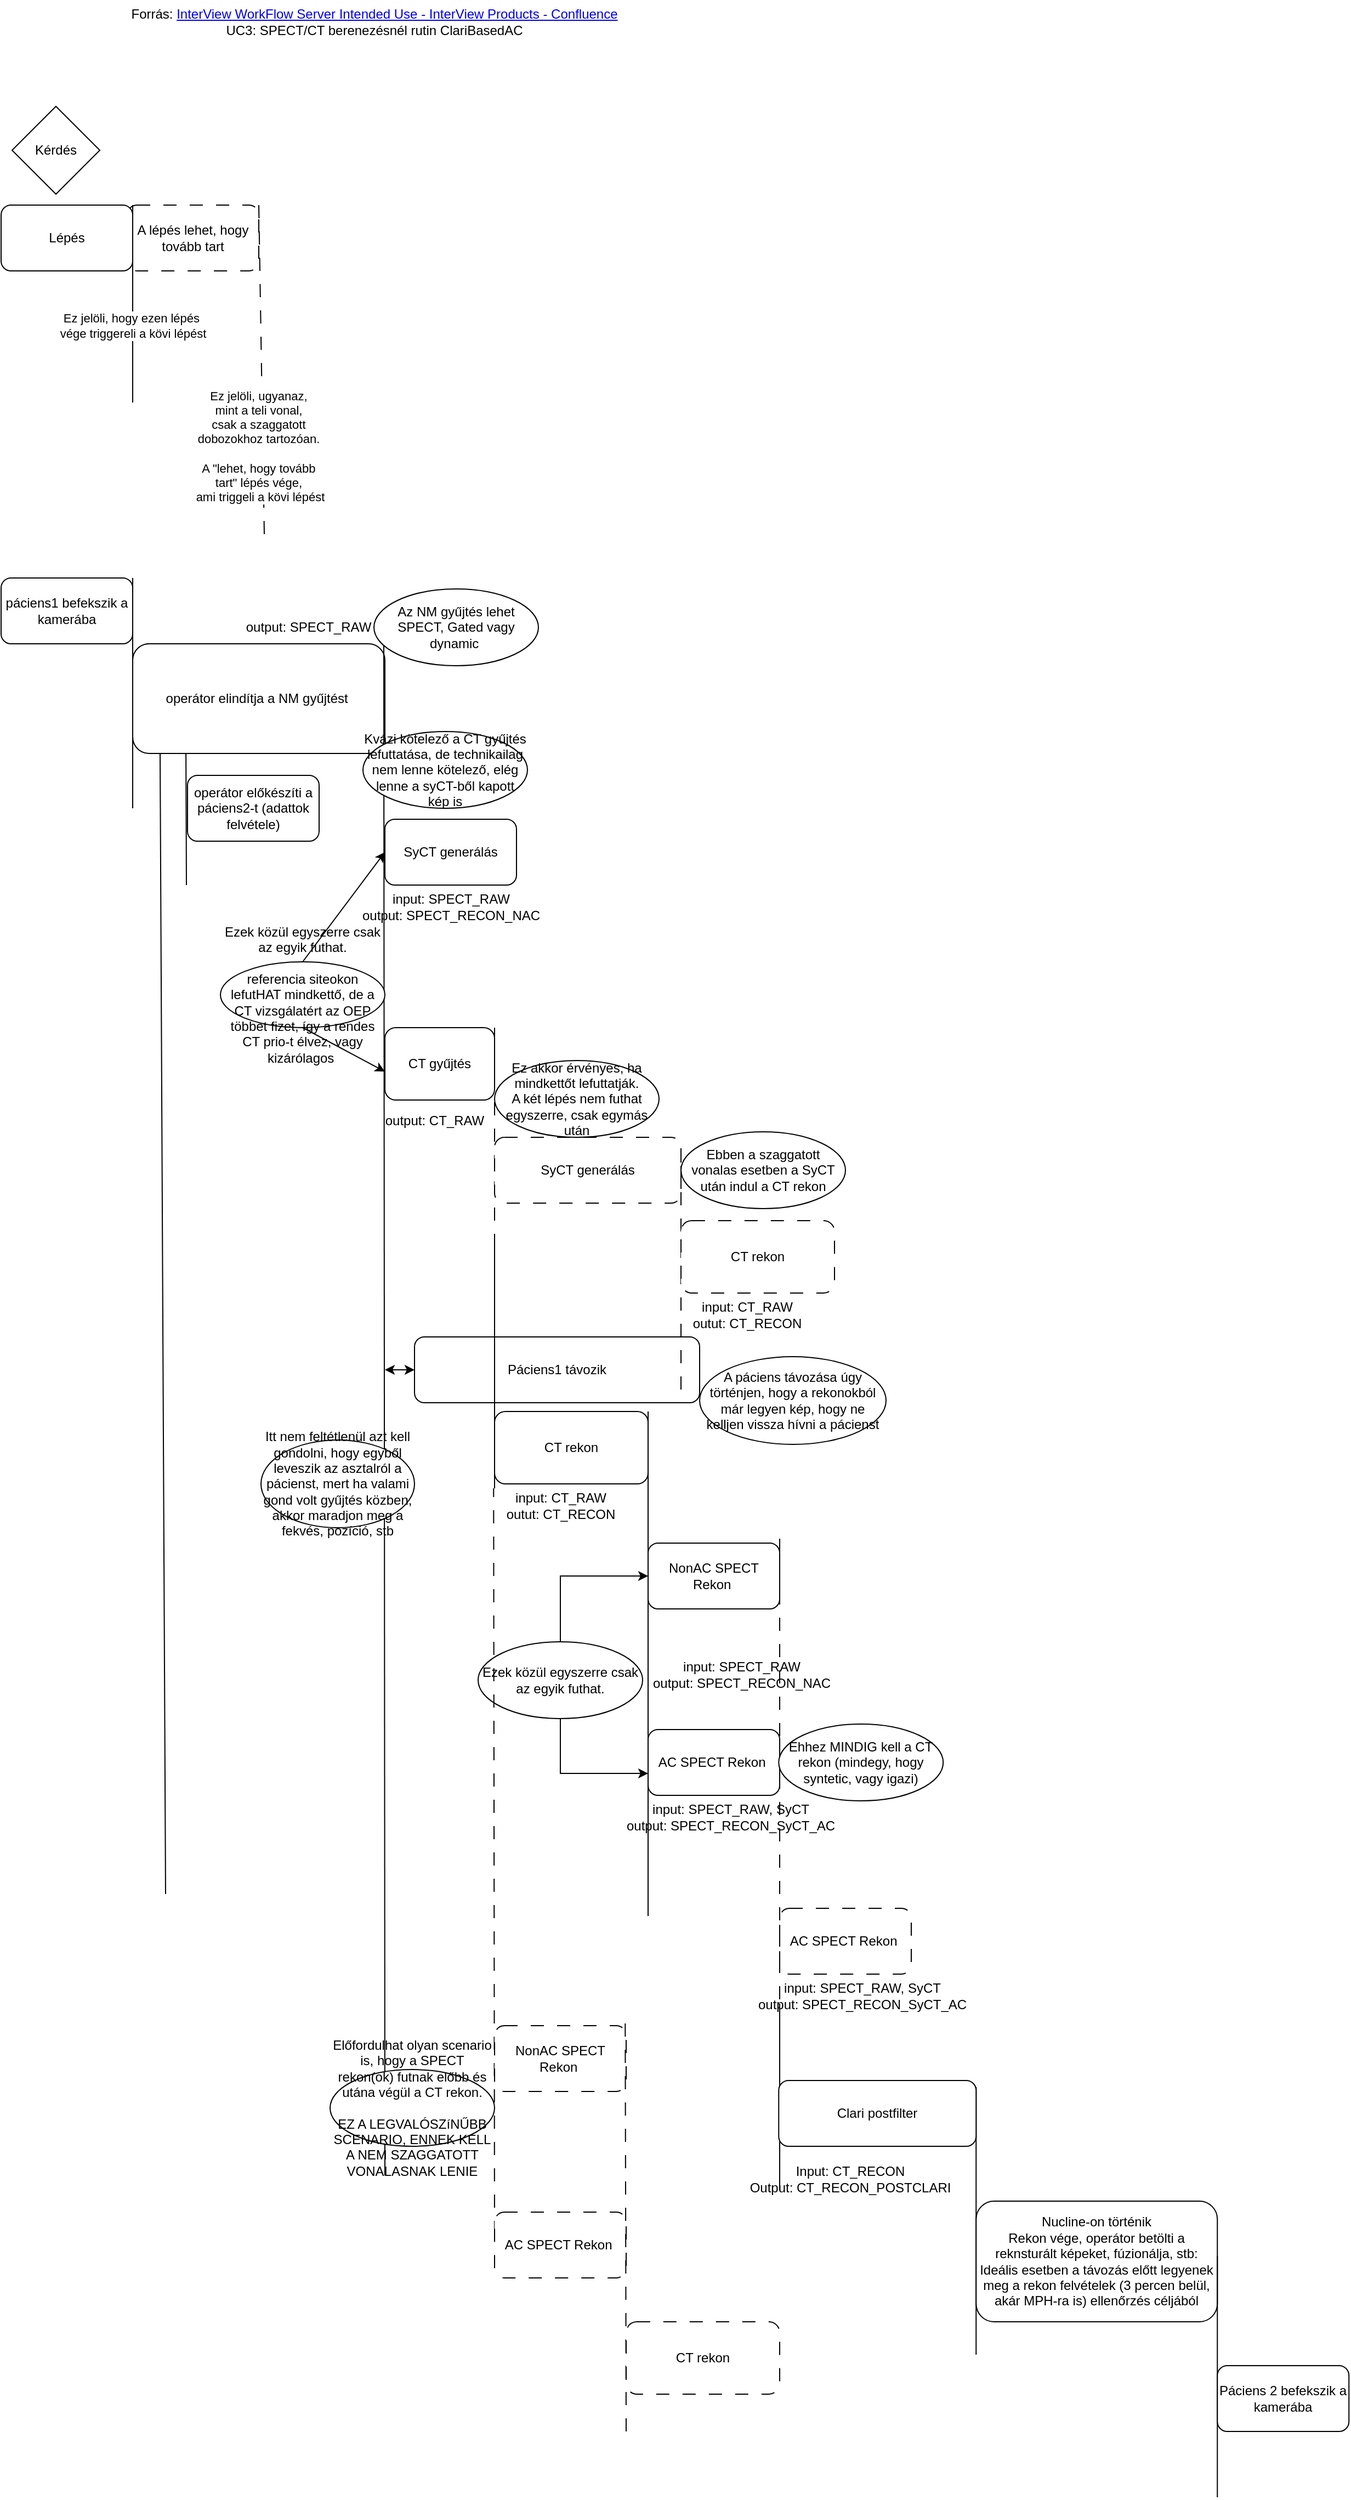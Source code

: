 <mxfile version="24.5.3" type="device">
  <diagram id="C5RBs43oDa-KdzZeNtuy" name="Page-1">
    <mxGraphModel dx="993" dy="696" grid="1" gridSize="10" guides="1" tooltips="1" connect="1" arrows="1" fold="1" page="1" pageScale="1" pageWidth="827" pageHeight="1169" math="0" shadow="0">
      <root>
        <mxCell id="WIyWlLk6GJQsqaUBKTNV-0" />
        <mxCell id="WIyWlLk6GJQsqaUBKTNV-1" parent="WIyWlLk6GJQsqaUBKTNV-0" />
        <mxCell id="XMgvpOPmqxMs5PxxD4ly-7" value="Forrás:&amp;nbsp;&lt;a href=&quot;https://confluence.mediso.com/pages/viewpage.action?pageId=334987753&quot;&gt;InterView WorkFlow Server Intended Use - InterView Products - Confluence&lt;/a&gt;&lt;div&gt;&lt;div&gt;UC3: SPECT/CT berenezésnél rutin ClariBasedAC&lt;/div&gt;&lt;/div&gt;" style="text;html=1;align=center;verticalAlign=middle;resizable=0;points=[];autosize=1;strokeColor=none;fillColor=none;" parent="WIyWlLk6GJQsqaUBKTNV-1" vertex="1">
          <mxGeometry x="125" y="13" width="470" height="40" as="geometry" />
        </mxCell>
        <mxCell id="XMgvpOPmqxMs5PxxD4ly-9" value="páciens1 befekszik a kamerába" style="rounded=1;whiteSpace=wrap;html=1;" parent="WIyWlLk6GJQsqaUBKTNV-1" vertex="1">
          <mxGeometry x="20" y="540" width="120" height="60" as="geometry" />
        </mxCell>
        <mxCell id="XMgvpOPmqxMs5PxxD4ly-10" value="" style="endArrow=none;html=1;rounded=0;entryX=1;entryY=0;entryDx=0;entryDy=0;" parent="WIyWlLk6GJQsqaUBKTNV-1" target="XMgvpOPmqxMs5PxxD4ly-9" edge="1">
          <mxGeometry width="50" height="50" relative="1" as="geometry">
            <mxPoint x="140" y="750" as="sourcePoint" />
            <mxPoint x="410" y="710" as="targetPoint" />
          </mxGeometry>
        </mxCell>
        <mxCell id="XMgvpOPmqxMs5PxxD4ly-11" value="&lt;div&gt;operátor elindítja a&amp;nbsp;NM&amp;nbsp;&lt;span style=&quot;background-color: initial;&quot;&gt;gyűjtést&amp;nbsp;&lt;/span&gt;&lt;/div&gt;" style="rounded=1;whiteSpace=wrap;html=1;" parent="WIyWlLk6GJQsqaUBKTNV-1" vertex="1">
          <mxGeometry x="140" y="600" width="230" height="100" as="geometry" />
        </mxCell>
        <mxCell id="XMgvpOPmqxMs5PxxD4ly-12" value="&lt;div&gt;operátor előkészíti a páciens2-t (adattok felvétele)&lt;/div&gt;" style="rounded=1;whiteSpace=wrap;html=1;" parent="WIyWlLk6GJQsqaUBKTNV-1" vertex="1">
          <mxGeometry x="190" y="720" width="120" height="60" as="geometry" />
        </mxCell>
        <mxCell id="XMgvpOPmqxMs5PxxD4ly-17" value="" style="endArrow=none;html=1;rounded=0;" parent="WIyWlLk6GJQsqaUBKTNV-1" edge="1">
          <mxGeometry width="50" height="50" relative="1" as="geometry">
            <mxPoint x="189" y="820" as="sourcePoint" />
            <mxPoint x="188.57" y="700" as="targetPoint" />
          </mxGeometry>
        </mxCell>
        <mxCell id="XMgvpOPmqxMs5PxxD4ly-18" value="A lépés lehet, hogy tovább tart" style="rounded=1;whiteSpace=wrap;html=1;dashed=1;dashPattern=12 12;" parent="WIyWlLk6GJQsqaUBKTNV-1" vertex="1">
          <mxGeometry x="135" y="200" width="120" height="60" as="geometry" />
        </mxCell>
        <mxCell id="XMgvpOPmqxMs5PxxD4ly-19" value="Kérdés" style="rhombus;whiteSpace=wrap;html=1;" parent="WIyWlLk6GJQsqaUBKTNV-1" vertex="1">
          <mxGeometry x="30" y="110" width="80" height="80" as="geometry" />
        </mxCell>
        <mxCell id="XMgvpOPmqxMs5PxxD4ly-20" value="Lépés" style="rounded=1;whiteSpace=wrap;html=1;" parent="WIyWlLk6GJQsqaUBKTNV-1" vertex="1">
          <mxGeometry x="20" y="200" width="120" height="60" as="geometry" />
        </mxCell>
        <mxCell id="XMgvpOPmqxMs5PxxD4ly-21" value="" style="endArrow=none;html=1;rounded=0;entryX=1;entryY=0;entryDx=0;entryDy=0;" parent="WIyWlLk6GJQsqaUBKTNV-1" target="XMgvpOPmqxMs5PxxD4ly-20" edge="1">
          <mxGeometry width="50" height="50" relative="1" as="geometry">
            <mxPoint x="140" y="380" as="sourcePoint" />
            <mxPoint x="140" y="310" as="targetPoint" />
          </mxGeometry>
        </mxCell>
        <mxCell id="XMgvpOPmqxMs5PxxD4ly-22" value="Ez jelöli, hogy ezen lépés&amp;nbsp;&lt;div&gt;vége triggereli a kövi lépést&lt;/div&gt;" style="edgeLabel;html=1;align=center;verticalAlign=middle;resizable=0;points=[];" parent="XMgvpOPmqxMs5PxxD4ly-21" vertex="1" connectable="0">
          <mxGeometry y="-3" relative="1" as="geometry">
            <mxPoint x="-3" y="20" as="offset" />
          </mxGeometry>
        </mxCell>
        <mxCell id="XMgvpOPmqxMs5PxxD4ly-23" value="" style="endArrow=none;html=1;rounded=0;dashed=1;dashPattern=12 12;" parent="WIyWlLk6GJQsqaUBKTNV-1" edge="1">
          <mxGeometry width="50" height="50" relative="1" as="geometry">
            <mxPoint x="260" y="500" as="sourcePoint" />
            <mxPoint x="255" y="200" as="targetPoint" />
          </mxGeometry>
        </mxCell>
        <mxCell id="XMgvpOPmqxMs5PxxD4ly-24" value="Ez jelöli, ugyanaz,&amp;nbsp;&lt;div&gt;mint a teli vonal,&amp;nbsp;&lt;div&gt;csak a szaggatott&amp;nbsp;&lt;/div&gt;&lt;div&gt;dobozokhoz tartozóan.&amp;nbsp;&lt;/div&gt;&lt;div&gt;&lt;br&gt;&lt;/div&gt;&lt;div&gt;A &quot;lehet, hogy tovább&amp;nbsp;&lt;/div&gt;&lt;div&gt;tart&quot; lépés vége,&amp;nbsp;&lt;/div&gt;&lt;div&gt;ami triggeli a kövi lépést&lt;/div&gt;&lt;/div&gt;" style="edgeLabel;html=1;align=center;verticalAlign=middle;resizable=0;points=[];" parent="XMgvpOPmqxMs5PxxD4ly-23" vertex="1" connectable="0">
          <mxGeometry y="-3" relative="1" as="geometry">
            <mxPoint x="-5" y="70" as="offset" />
          </mxGeometry>
        </mxCell>
        <mxCell id="IwbbAKYiuSTTEU75mQo1-29" style="edgeStyle=orthogonalEdgeStyle;rounded=0;orthogonalLoop=1;jettySize=auto;html=1;exitX=0;exitY=0.5;exitDx=0;exitDy=0;startArrow=classic;startFill=1;" parent="WIyWlLk6GJQsqaUBKTNV-1" source="XMgvpOPmqxMs5PxxD4ly-29" edge="1">
          <mxGeometry relative="1" as="geometry">
            <mxPoint x="370.0" y="1262.286" as="targetPoint" />
          </mxGeometry>
        </mxCell>
        <mxCell id="XMgvpOPmqxMs5PxxD4ly-29" value="Páciens1 távozik" style="rounded=1;whiteSpace=wrap;html=1;" parent="WIyWlLk6GJQsqaUBKTNV-1" vertex="1">
          <mxGeometry x="397" y="1232" width="260" height="60" as="geometry" />
        </mxCell>
        <mxCell id="XMgvpOPmqxMs5PxxD4ly-31" value="NonAC SPECT Rekon&amp;nbsp;" style="rounded=1;whiteSpace=wrap;html=1;" parent="WIyWlLk6GJQsqaUBKTNV-1" vertex="1">
          <mxGeometry x="610" y="1420" width="120" height="60" as="geometry" />
        </mxCell>
        <mxCell id="XMgvpOPmqxMs5PxxD4ly-32" value="" style="endArrow=none;html=1;rounded=0;entryX=1;entryY=0;entryDx=0;entryDy=0;" parent="WIyWlLk6GJQsqaUBKTNV-1" edge="1">
          <mxGeometry width="50" height="50" relative="1" as="geometry">
            <mxPoint x="909.13" y="2160" as="sourcePoint" />
            <mxPoint x="909.13" y="1916" as="targetPoint" />
          </mxGeometry>
        </mxCell>
        <mxCell id="XMgvpOPmqxMs5PxxD4ly-33" value="&lt;div&gt;Nucline-on történik&lt;/div&gt;Rekon vége, operátor betölti a reknsturált képeket, fúzionálja, stb: Ideális esetben a távozás előtt legyenek meg a rekon felvételek (3 percen belül, akár MPH-ra is) ellenőrzés céljából" style="rounded=1;whiteSpace=wrap;html=1;" parent="WIyWlLk6GJQsqaUBKTNV-1" vertex="1">
          <mxGeometry x="909.13" y="2020" width="220" height="110" as="geometry" />
        </mxCell>
        <mxCell id="XMgvpOPmqxMs5PxxD4ly-34" value="" style="endArrow=none;html=1;rounded=0;entryX=1;entryY=0;entryDx=0;entryDy=0;" parent="WIyWlLk6GJQsqaUBKTNV-1" edge="1">
          <mxGeometry width="50" height="50" relative="1" as="geometry">
            <mxPoint x="1129.13" y="2290" as="sourcePoint" />
            <mxPoint x="1129.13" y="2070" as="targetPoint" />
          </mxGeometry>
        </mxCell>
        <mxCell id="XMgvpOPmqxMs5PxxD4ly-35" value="&lt;div&gt;Páciens 2 befekszik a kamerába&lt;/div&gt;" style="rounded=1;whiteSpace=wrap;html=1;" parent="WIyWlLk6GJQsqaUBKTNV-1" vertex="1">
          <mxGeometry x="1129.13" y="2170" width="120" height="60" as="geometry" />
        </mxCell>
        <mxCell id="XMgvpOPmqxMs5PxxD4ly-36" value="output: SPECT_RAW" style="text;html=1;align=center;verticalAlign=middle;resizable=0;points=[];autosize=1;strokeColor=none;fillColor=none;" parent="WIyWlLk6GJQsqaUBKTNV-1" vertex="1">
          <mxGeometry x="230" y="570" width="140" height="30" as="geometry" />
        </mxCell>
        <mxCell id="XMgvpOPmqxMs5PxxD4ly-37" value="&lt;div&gt;&lt;div&gt;input: SPECT_RAW&lt;/div&gt;&lt;div&gt;output: SPECT_RECON_NAC&lt;/div&gt;&lt;/div&gt;" style="text;html=1;align=center;verticalAlign=middle;resizable=0;points=[];autosize=1;strokeColor=none;fillColor=none;" parent="WIyWlLk6GJQsqaUBKTNV-1" vertex="1">
          <mxGeometry x="600" y="1520" width="190" height="40" as="geometry" />
        </mxCell>
        <mxCell id="XMgvpOPmqxMs5PxxD4ly-38" value="CT gyűjtés" style="rounded=1;whiteSpace=wrap;html=1;" parent="WIyWlLk6GJQsqaUBKTNV-1" vertex="1">
          <mxGeometry x="370" y="950" width="100" height="66" as="geometry" />
        </mxCell>
        <mxCell id="XMgvpOPmqxMs5PxxD4ly-39" value="&lt;div&gt;output: CT_RAW&lt;/div&gt;" style="text;html=1;align=center;verticalAlign=middle;resizable=0;points=[];autosize=1;strokeColor=none;fillColor=none;" parent="WIyWlLk6GJQsqaUBKTNV-1" vertex="1">
          <mxGeometry x="360" y="1020" width="110" height="30" as="geometry" />
        </mxCell>
        <mxCell id="XMgvpOPmqxMs5PxxD4ly-40" value="" style="endArrow=none;html=1;rounded=0;entryX=1;entryY=0;entryDx=0;entryDy=0;" parent="WIyWlLk6GJQsqaUBKTNV-1" edge="1">
          <mxGeometry width="50" height="50" relative="1" as="geometry">
            <mxPoint x="470" y="1370" as="sourcePoint" />
            <mxPoint x="470" y="1150" as="targetPoint" />
          </mxGeometry>
        </mxCell>
        <mxCell id="XMgvpOPmqxMs5PxxD4ly-41" value="CT rekon" style="rounded=1;whiteSpace=wrap;html=1;" parent="WIyWlLk6GJQsqaUBKTNV-1" vertex="1">
          <mxGeometry x="470" y="1300" width="140" height="66" as="geometry" />
        </mxCell>
        <mxCell id="XMgvpOPmqxMs5PxxD4ly-42" value="&lt;div&gt;input: CT_RAW&lt;/div&gt;&lt;div&gt;outut: CT_RECON&lt;/div&gt;" style="text;html=1;align=center;verticalAlign=middle;resizable=0;points=[];autosize=1;strokeColor=none;fillColor=none;" parent="WIyWlLk6GJQsqaUBKTNV-1" vertex="1">
          <mxGeometry x="470" y="1366" width="120" height="40" as="geometry" />
        </mxCell>
        <mxCell id="XMgvpOPmqxMs5PxxD4ly-43" value="" style="endArrow=none;html=1;rounded=0;entryX=1;entryY=0;entryDx=0;entryDy=0;" parent="WIyWlLk6GJQsqaUBKTNV-1" edge="1">
          <mxGeometry width="50" height="50" relative="1" as="geometry">
            <mxPoint x="730" y="2010" as="sourcePoint" />
            <mxPoint x="730" y="1840" as="targetPoint" />
          </mxGeometry>
        </mxCell>
        <mxCell id="XMgvpOPmqxMs5PxxD4ly-44" value="&lt;div&gt;Clari postfilter&lt;/div&gt;" style="rounded=1;whiteSpace=wrap;html=1;" parent="WIyWlLk6GJQsqaUBKTNV-1" vertex="1">
          <mxGeometry x="729.13" y="1910" width="180" height="60" as="geometry" />
        </mxCell>
        <mxCell id="XMgvpOPmqxMs5PxxD4ly-45" value="&lt;div&gt;Input: CT_RECON&lt;/div&gt;&lt;div&gt;Output: CT_RECON_POSTCLARI&lt;/div&gt;" style="text;html=1;align=center;verticalAlign=middle;resizable=0;points=[];autosize=1;strokeColor=none;fillColor=none;" parent="WIyWlLk6GJQsqaUBKTNV-1" vertex="1">
          <mxGeometry x="689.13" y="1980" width="210" height="40" as="geometry" />
        </mxCell>
        <mxCell id="XMgvpOPmqxMs5PxxD4ly-49" value="" style="endArrow=none;html=1;rounded=0;entryX=1;entryY=0;entryDx=0;entryDy=0;" parent="WIyWlLk6GJQsqaUBKTNV-1" edge="1">
          <mxGeometry width="50" height="50" relative="1" as="geometry">
            <mxPoint x="370" y="1996.667" as="sourcePoint" />
            <mxPoint x="369" y="600" as="targetPoint" />
          </mxGeometry>
        </mxCell>
        <mxCell id="XMgvpOPmqxMs5PxxD4ly-51" value="SyCT generálás" style="rounded=1;whiteSpace=wrap;html=1;" parent="WIyWlLk6GJQsqaUBKTNV-1" vertex="1">
          <mxGeometry x="370" y="760" width="120" height="60" as="geometry" />
        </mxCell>
        <mxCell id="XMgvpOPmqxMs5PxxD4ly-52" value="&lt;div&gt;input: SPECT_RAW&lt;/div&gt;&lt;div&gt;output: SPECT_RECON_NAC&lt;/div&gt;" style="text;html=1;align=center;verticalAlign=middle;resizable=0;points=[];autosize=1;strokeColor=none;fillColor=none;" parent="WIyWlLk6GJQsqaUBKTNV-1" vertex="1">
          <mxGeometry x="335" y="820" width="190" height="40" as="geometry" />
        </mxCell>
        <mxCell id="XMgvpOPmqxMs5PxxD4ly-54" value="AC SPECT Rekon&amp;nbsp;" style="rounded=1;whiteSpace=wrap;html=1;" parent="WIyWlLk6GJQsqaUBKTNV-1" vertex="1">
          <mxGeometry x="610" y="1590" width="120" height="60" as="geometry" />
        </mxCell>
        <mxCell id="XMgvpOPmqxMs5PxxD4ly-55" value="&lt;div&gt;&lt;div&gt;input: SPECT_RAW, SyCT&lt;/div&gt;&lt;div&gt;output: SPECT_RECON_SyCT_AC&lt;/div&gt;&lt;/div&gt;" style="text;html=1;align=center;verticalAlign=middle;resizable=0;points=[];autosize=1;strokeColor=none;fillColor=none;" parent="WIyWlLk6GJQsqaUBKTNV-1" vertex="1">
          <mxGeometry x="580" y="1650" width="210" height="40" as="geometry" />
        </mxCell>
        <mxCell id="XMgvpOPmqxMs5PxxD4ly-56" value="" style="endArrow=none;html=1;rounded=0;" parent="WIyWlLk6GJQsqaUBKTNV-1" edge="1">
          <mxGeometry width="50" height="50" relative="1" as="geometry">
            <mxPoint x="170" y="1740" as="sourcePoint" />
            <mxPoint x="165" y="700" as="targetPoint" />
          </mxGeometry>
        </mxCell>
        <mxCell id="IwbbAKYiuSTTEU75mQo1-0" value="Kvázi kötelező a CT gyűjtés lefuttatása, de technikailag nem lenne kötelező, elég lenne a syCT-ből kapott kép is" style="ellipse;whiteSpace=wrap;html=1;" parent="WIyWlLk6GJQsqaUBKTNV-1" vertex="1">
          <mxGeometry x="350" y="680" width="150" height="70" as="geometry" />
        </mxCell>
        <mxCell id="IwbbAKYiuSTTEU75mQo1-1" value="Ezek közül egyszerre csak az egyik futhat.&lt;div&gt;&lt;br&gt;&lt;div&gt;referencia siteokon lefutHAT mindkettő, de a CT vizsgálatért az OEP többet fizet, így a rendes CT prio-t élvez, vagy kizárólagos&amp;nbsp;&lt;/div&gt;&lt;/div&gt;" style="ellipse;whiteSpace=wrap;html=1;" parent="WIyWlLk6GJQsqaUBKTNV-1" vertex="1">
          <mxGeometry x="220" y="890" width="150" height="60" as="geometry" />
        </mxCell>
        <mxCell id="IwbbAKYiuSTTEU75mQo1-3" value="" style="edgeStyle=none;orthogonalLoop=1;jettySize=auto;html=1;rounded=0;exitX=0.5;exitY=0;exitDx=0;exitDy=0;entryX=0;entryY=0.5;entryDx=0;entryDy=0;" parent="WIyWlLk6GJQsqaUBKTNV-1" source="IwbbAKYiuSTTEU75mQo1-1" target="XMgvpOPmqxMs5PxxD4ly-51" edge="1">
          <mxGeometry width="100" relative="1" as="geometry">
            <mxPoint x="230" y="860" as="sourcePoint" />
            <mxPoint x="330" y="860" as="targetPoint" />
            <Array as="points" />
          </mxGeometry>
        </mxCell>
        <mxCell id="IwbbAKYiuSTTEU75mQo1-4" value="" style="edgeStyle=none;orthogonalLoop=1;jettySize=auto;html=1;rounded=0;exitX=0.5;exitY=1;exitDx=0;exitDy=0;" parent="WIyWlLk6GJQsqaUBKTNV-1" source="IwbbAKYiuSTTEU75mQo1-1" edge="1">
          <mxGeometry width="100" relative="1" as="geometry">
            <mxPoint x="220" y="1010" as="sourcePoint" />
            <mxPoint x="370" y="990" as="targetPoint" />
            <Array as="points" />
          </mxGeometry>
        </mxCell>
        <mxCell id="IwbbAKYiuSTTEU75mQo1-5" value="" style="endArrow=none;html=1;rounded=0;dashed=1;dashPattern=12 12;" parent="WIyWlLk6GJQsqaUBKTNV-1" edge="1">
          <mxGeometry width="50" height="50" relative="1" as="geometry">
            <mxPoint x="470" y="1150" as="sourcePoint" />
            <mxPoint x="470" y="950" as="targetPoint" />
          </mxGeometry>
        </mxCell>
        <mxCell id="IwbbAKYiuSTTEU75mQo1-7" value="SyCT generálás" style="rounded=1;whiteSpace=wrap;html=1;dashed=1;dashPattern=12 12;" parent="WIyWlLk6GJQsqaUBKTNV-1" vertex="1">
          <mxGeometry x="470" y="1050" width="170" height="60" as="geometry" />
        </mxCell>
        <mxCell id="IwbbAKYiuSTTEU75mQo1-8" value="Ez akkor érvényes, ha mindkettőt lefuttatják.&lt;div&gt;A két lépés nem futhat egyszerre, csak egymás után&lt;/div&gt;" style="ellipse;whiteSpace=wrap;html=1;" parent="WIyWlLk6GJQsqaUBKTNV-1" vertex="1">
          <mxGeometry x="470" y="980" width="150" height="70" as="geometry" />
        </mxCell>
        <mxCell id="IwbbAKYiuSTTEU75mQo1-9" value="" style="endArrow=none;html=1;rounded=0;entryX=1;entryY=0;entryDx=0;entryDy=0;dashed=1;dashPattern=12 12;" parent="WIyWlLk6GJQsqaUBKTNV-1" edge="1">
          <mxGeometry width="50" height="50" relative="1" as="geometry">
            <mxPoint x="640" y="1280" as="sourcePoint" />
            <mxPoint x="640" y="1060" as="targetPoint" />
          </mxGeometry>
        </mxCell>
        <mxCell id="IwbbAKYiuSTTEU75mQo1-10" value="CT rekon" style="rounded=1;whiteSpace=wrap;html=1;dashed=1;dashPattern=12 12;" parent="WIyWlLk6GJQsqaUBKTNV-1" vertex="1">
          <mxGeometry x="640" y="1126" width="140" height="66" as="geometry" />
        </mxCell>
        <mxCell id="IwbbAKYiuSTTEU75mQo1-11" value="&lt;div&gt;input: CT_RAW&lt;/div&gt;&lt;div&gt;outut: CT_RECON&lt;/div&gt;" style="text;html=1;align=center;verticalAlign=middle;resizable=0;points=[];autosize=1;strokeColor=none;fillColor=none;" parent="WIyWlLk6GJQsqaUBKTNV-1" vertex="1">
          <mxGeometry x="640" y="1192" width="120" height="40" as="geometry" />
        </mxCell>
        <mxCell id="IwbbAKYiuSTTEU75mQo1-12" value="Ebben a szaggatott vonalas esetben a SyCT után indul a CT rekon" style="ellipse;whiteSpace=wrap;html=1;" parent="WIyWlLk6GJQsqaUBKTNV-1" vertex="1">
          <mxGeometry x="640" y="1045" width="150" height="70" as="geometry" />
        </mxCell>
        <mxCell id="IwbbAKYiuSTTEU75mQo1-13" value="" style="endArrow=none;html=1;rounded=0;entryX=1;entryY=0;entryDx=0;entryDy=0;" parent="WIyWlLk6GJQsqaUBKTNV-1" edge="1">
          <mxGeometry width="50" height="50" relative="1" as="geometry">
            <mxPoint x="610" y="1760" as="sourcePoint" />
            <mxPoint x="610" y="1300" as="targetPoint" />
          </mxGeometry>
        </mxCell>
        <mxCell id="IwbbAKYiuSTTEU75mQo1-15" style="edgeStyle=orthogonalEdgeStyle;rounded=0;orthogonalLoop=1;jettySize=auto;html=1;" parent="WIyWlLk6GJQsqaUBKTNV-1" source="IwbbAKYiuSTTEU75mQo1-14" edge="1">
          <mxGeometry relative="1" as="geometry">
            <mxPoint x="610" y="1450" as="targetPoint" />
            <Array as="points">
              <mxPoint x="530" y="1450" />
            </Array>
          </mxGeometry>
        </mxCell>
        <mxCell id="IwbbAKYiuSTTEU75mQo1-16" style="edgeStyle=orthogonalEdgeStyle;rounded=0;orthogonalLoop=1;jettySize=auto;html=1;" parent="WIyWlLk6GJQsqaUBKTNV-1" source="IwbbAKYiuSTTEU75mQo1-14" edge="1">
          <mxGeometry relative="1" as="geometry">
            <mxPoint x="610" y="1630" as="targetPoint" />
            <Array as="points">
              <mxPoint x="530" y="1630" />
            </Array>
          </mxGeometry>
        </mxCell>
        <mxCell id="IwbbAKYiuSTTEU75mQo1-14" value="Ezek közül egyszerre csak az egyik futhat." style="ellipse;whiteSpace=wrap;html=1;" parent="WIyWlLk6GJQsqaUBKTNV-1" vertex="1">
          <mxGeometry x="455" y="1510" width="150" height="70" as="geometry" />
        </mxCell>
        <mxCell id="IwbbAKYiuSTTEU75mQo1-17" value="AC SPECT Rekon&amp;nbsp;" style="rounded=1;whiteSpace=wrap;html=1;dashed=1;dashPattern=12 12;" parent="WIyWlLk6GJQsqaUBKTNV-1" vertex="1">
          <mxGeometry x="730" y="1753" width="120" height="60" as="geometry" />
        </mxCell>
        <mxCell id="IwbbAKYiuSTTEU75mQo1-18" value="&lt;div&gt;&lt;div&gt;input: SPECT_RAW, SyCT&lt;/div&gt;&lt;div&gt;output: SPECT_RECON_SyCT_AC&lt;/div&gt;&lt;/div&gt;" style="text;html=1;align=center;verticalAlign=middle;resizable=0;points=[];autosize=1;strokeColor=none;fillColor=none;" parent="WIyWlLk6GJQsqaUBKTNV-1" vertex="1">
          <mxGeometry x="700" y="1813" width="210" height="40" as="geometry" />
        </mxCell>
        <mxCell id="IwbbAKYiuSTTEU75mQo1-19" value="" style="endArrow=none;html=1;rounded=0;entryX=1;entryY=0;entryDx=0;entryDy=0;dashed=1;dashPattern=12 12;" parent="WIyWlLk6GJQsqaUBKTNV-1" edge="1">
          <mxGeometry width="50" height="50" relative="1" as="geometry">
            <mxPoint x="730" y="1860" as="sourcePoint" />
            <mxPoint x="730" y="1410" as="targetPoint" />
          </mxGeometry>
        </mxCell>
        <mxCell id="IwbbAKYiuSTTEU75mQo1-20" value="Előfordulhat olyan scenario is, hogy a SPECT rekon(ok) futnak előbb és utána végül a CT rekon.&lt;div&gt;&lt;br&gt;&lt;/div&gt;&lt;div&gt;EZ A LEGVALÓSZíNŰBB SCENARIO, ENNEK KELL A NEM SZAGGATOTT VONALASNAK LENIE&lt;/div&gt;" style="ellipse;whiteSpace=wrap;html=1;" parent="WIyWlLk6GJQsqaUBKTNV-1" vertex="1">
          <mxGeometry x="320" y="1900" width="150" height="70" as="geometry" />
        </mxCell>
        <mxCell id="IwbbAKYiuSTTEU75mQo1-21" value="" style="endArrow=none;html=1;rounded=0;entryX=1;entryY=0;entryDx=0;entryDy=0;dashed=1;dashPattern=12 12;" parent="WIyWlLk6GJQsqaUBKTNV-1" edge="1">
          <mxGeometry width="50" height="50" relative="1" as="geometry">
            <mxPoint x="470" y="2050" as="sourcePoint" />
            <mxPoint x="469.13" y="1370" as="targetPoint" />
          </mxGeometry>
        </mxCell>
        <mxCell id="IwbbAKYiuSTTEU75mQo1-22" value="NonAC SPECT Rekon&amp;nbsp;" style="rounded=1;whiteSpace=wrap;html=1;dashed=1;dashPattern=12 12;" parent="WIyWlLk6GJQsqaUBKTNV-1" vertex="1">
          <mxGeometry x="470" y="1860" width="120" height="60" as="geometry" />
        </mxCell>
        <mxCell id="IwbbAKYiuSTTEU75mQo1-23" value="AC SPECT Rekon&amp;nbsp;" style="rounded=1;whiteSpace=wrap;html=1;dashed=1;dashPattern=12 12;" parent="WIyWlLk6GJQsqaUBKTNV-1" vertex="1">
          <mxGeometry x="470" y="2030" width="120" height="60" as="geometry" />
        </mxCell>
        <mxCell id="IwbbAKYiuSTTEU75mQo1-24" value="" style="endArrow=none;html=1;rounded=0;entryX=1;entryY=0;entryDx=0;entryDy=0;dashed=1;dashPattern=12 12;" parent="WIyWlLk6GJQsqaUBKTNV-1" edge="1">
          <mxGeometry width="50" height="50" relative="1" as="geometry">
            <mxPoint x="590" y="2230" as="sourcePoint" />
            <mxPoint x="589.13" y="1850" as="targetPoint" />
          </mxGeometry>
        </mxCell>
        <mxCell id="IwbbAKYiuSTTEU75mQo1-25" value="CT rekon" style="rounded=1;whiteSpace=wrap;html=1;dashed=1;dashPattern=12 12;" parent="WIyWlLk6GJQsqaUBKTNV-1" vertex="1">
          <mxGeometry x="590" y="2130" width="140" height="66" as="geometry" />
        </mxCell>
        <mxCell id="IwbbAKYiuSTTEU75mQo1-27" value="A páciens távozása úgy történjen, hogy a rekonokból már legyen kép, hogy ne kelljen vissza hívni a pácienst" style="ellipse;whiteSpace=wrap;html=1;" parent="WIyWlLk6GJQsqaUBKTNV-1" vertex="1">
          <mxGeometry x="657" y="1250" width="170" height="80" as="geometry" />
        </mxCell>
        <mxCell id="IwbbAKYiuSTTEU75mQo1-28" value="Itt nem feltétlenül azt kell gondolni, hogy egyből leveszik az asztalról a pácienst, mert ha valami gond volt gyűjtés közben, akkor maradjon meg a fekvés, pozíció, stb" style="ellipse;whiteSpace=wrap;html=1;" parent="WIyWlLk6GJQsqaUBKTNV-1" vertex="1">
          <mxGeometry x="257" y="1326" width="140" height="80" as="geometry" />
        </mxCell>
        <mxCell id="2tVBK2732rvhwuRrcThH-0" value="Ehhez MINDIG kell a CT rekon (mindegy, hogy syntetic, vagy igazi)" style="ellipse;whiteSpace=wrap;html=1;" vertex="1" parent="WIyWlLk6GJQsqaUBKTNV-1">
          <mxGeometry x="729.13" y="1585" width="150" height="70" as="geometry" />
        </mxCell>
        <mxCell id="2tVBK2732rvhwuRrcThH-1" value="Az NM gyűjtés lehet SPECT, Gated vagy dynamic&amp;nbsp;" style="ellipse;whiteSpace=wrap;html=1;" vertex="1" parent="WIyWlLk6GJQsqaUBKTNV-1">
          <mxGeometry x="360" y="550" width="150" height="70" as="geometry" />
        </mxCell>
      </root>
    </mxGraphModel>
  </diagram>
</mxfile>
